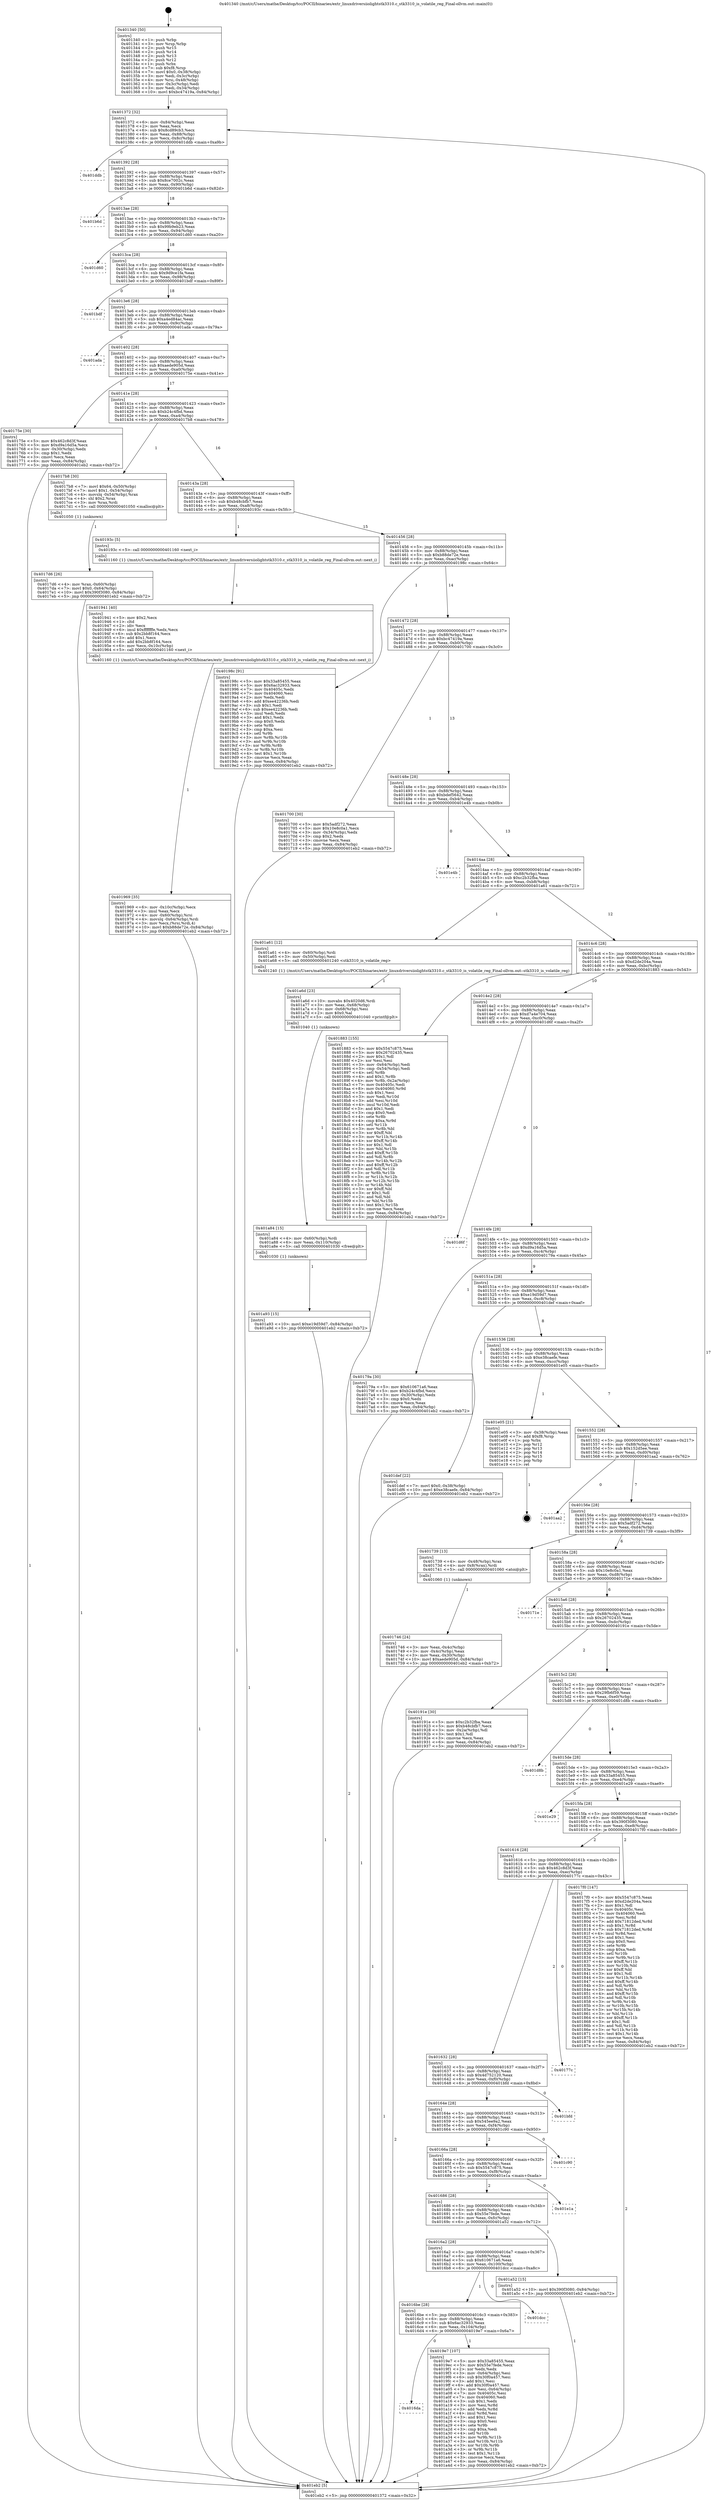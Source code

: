 digraph "0x401340" {
  label = "0x401340 (/mnt/c/Users/mathe/Desktop/tcc/POCII/binaries/extr_linuxdriversiiolightstk3310.c_stk3310_is_volatile_reg_Final-ollvm.out::main(0))"
  labelloc = "t"
  node[shape=record]

  Entry [label="",width=0.3,height=0.3,shape=circle,fillcolor=black,style=filled]
  "0x401372" [label="{
     0x401372 [32]\l
     | [instrs]\l
     &nbsp;&nbsp;0x401372 \<+6\>: mov -0x84(%rbp),%eax\l
     &nbsp;&nbsp;0x401378 \<+2\>: mov %eax,%ecx\l
     &nbsp;&nbsp;0x40137a \<+6\>: sub $0x8cd89cb3,%ecx\l
     &nbsp;&nbsp;0x401380 \<+6\>: mov %eax,-0x88(%rbp)\l
     &nbsp;&nbsp;0x401386 \<+6\>: mov %ecx,-0x8c(%rbp)\l
     &nbsp;&nbsp;0x40138c \<+6\>: je 0000000000401ddb \<main+0xa9b\>\l
  }"]
  "0x401ddb" [label="{
     0x401ddb\l
  }", style=dashed]
  "0x401392" [label="{
     0x401392 [28]\l
     | [instrs]\l
     &nbsp;&nbsp;0x401392 \<+5\>: jmp 0000000000401397 \<main+0x57\>\l
     &nbsp;&nbsp;0x401397 \<+6\>: mov -0x88(%rbp),%eax\l
     &nbsp;&nbsp;0x40139d \<+5\>: sub $0x8ce7002c,%eax\l
     &nbsp;&nbsp;0x4013a2 \<+6\>: mov %eax,-0x90(%rbp)\l
     &nbsp;&nbsp;0x4013a8 \<+6\>: je 0000000000401b6d \<main+0x82d\>\l
  }"]
  Exit [label="",width=0.3,height=0.3,shape=circle,fillcolor=black,style=filled,peripheries=2]
  "0x401b6d" [label="{
     0x401b6d\l
  }", style=dashed]
  "0x4013ae" [label="{
     0x4013ae [28]\l
     | [instrs]\l
     &nbsp;&nbsp;0x4013ae \<+5\>: jmp 00000000004013b3 \<main+0x73\>\l
     &nbsp;&nbsp;0x4013b3 \<+6\>: mov -0x88(%rbp),%eax\l
     &nbsp;&nbsp;0x4013b9 \<+5\>: sub $0x99b9eb23,%eax\l
     &nbsp;&nbsp;0x4013be \<+6\>: mov %eax,-0x94(%rbp)\l
     &nbsp;&nbsp;0x4013c4 \<+6\>: je 0000000000401d60 \<main+0xa20\>\l
  }"]
  "0x401a93" [label="{
     0x401a93 [15]\l
     | [instrs]\l
     &nbsp;&nbsp;0x401a93 \<+10\>: movl $0xe19d59d7,-0x84(%rbp)\l
     &nbsp;&nbsp;0x401a9d \<+5\>: jmp 0000000000401eb2 \<main+0xb72\>\l
  }"]
  "0x401d60" [label="{
     0x401d60\l
  }", style=dashed]
  "0x4013ca" [label="{
     0x4013ca [28]\l
     | [instrs]\l
     &nbsp;&nbsp;0x4013ca \<+5\>: jmp 00000000004013cf \<main+0x8f\>\l
     &nbsp;&nbsp;0x4013cf \<+6\>: mov -0x88(%rbp),%eax\l
     &nbsp;&nbsp;0x4013d5 \<+5\>: sub $0x9d9ce1fa,%eax\l
     &nbsp;&nbsp;0x4013da \<+6\>: mov %eax,-0x98(%rbp)\l
     &nbsp;&nbsp;0x4013e0 \<+6\>: je 0000000000401bdf \<main+0x89f\>\l
  }"]
  "0x401a84" [label="{
     0x401a84 [15]\l
     | [instrs]\l
     &nbsp;&nbsp;0x401a84 \<+4\>: mov -0x60(%rbp),%rdi\l
     &nbsp;&nbsp;0x401a88 \<+6\>: mov %eax,-0x110(%rbp)\l
     &nbsp;&nbsp;0x401a8e \<+5\>: call 0000000000401030 \<free@plt\>\l
     | [calls]\l
     &nbsp;&nbsp;0x401030 \{1\} (unknown)\l
  }"]
  "0x401bdf" [label="{
     0x401bdf\l
  }", style=dashed]
  "0x4013e6" [label="{
     0x4013e6 [28]\l
     | [instrs]\l
     &nbsp;&nbsp;0x4013e6 \<+5\>: jmp 00000000004013eb \<main+0xab\>\l
     &nbsp;&nbsp;0x4013eb \<+6\>: mov -0x88(%rbp),%eax\l
     &nbsp;&nbsp;0x4013f1 \<+5\>: sub $0xa4ed84ac,%eax\l
     &nbsp;&nbsp;0x4013f6 \<+6\>: mov %eax,-0x9c(%rbp)\l
     &nbsp;&nbsp;0x4013fc \<+6\>: je 0000000000401ada \<main+0x79a\>\l
  }"]
  "0x401a6d" [label="{
     0x401a6d [23]\l
     | [instrs]\l
     &nbsp;&nbsp;0x401a6d \<+10\>: movabs $0x4020d6,%rdi\l
     &nbsp;&nbsp;0x401a77 \<+3\>: mov %eax,-0x68(%rbp)\l
     &nbsp;&nbsp;0x401a7a \<+3\>: mov -0x68(%rbp),%esi\l
     &nbsp;&nbsp;0x401a7d \<+2\>: mov $0x0,%al\l
     &nbsp;&nbsp;0x401a7f \<+5\>: call 0000000000401040 \<printf@plt\>\l
     | [calls]\l
     &nbsp;&nbsp;0x401040 \{1\} (unknown)\l
  }"]
  "0x401ada" [label="{
     0x401ada\l
  }", style=dashed]
  "0x401402" [label="{
     0x401402 [28]\l
     | [instrs]\l
     &nbsp;&nbsp;0x401402 \<+5\>: jmp 0000000000401407 \<main+0xc7\>\l
     &nbsp;&nbsp;0x401407 \<+6\>: mov -0x88(%rbp),%eax\l
     &nbsp;&nbsp;0x40140d \<+5\>: sub $0xaede905d,%eax\l
     &nbsp;&nbsp;0x401412 \<+6\>: mov %eax,-0xa0(%rbp)\l
     &nbsp;&nbsp;0x401418 \<+6\>: je 000000000040175e \<main+0x41e\>\l
  }"]
  "0x4016da" [label="{
     0x4016da\l
  }", style=dashed]
  "0x40175e" [label="{
     0x40175e [30]\l
     | [instrs]\l
     &nbsp;&nbsp;0x40175e \<+5\>: mov $0x462c8d3f,%eax\l
     &nbsp;&nbsp;0x401763 \<+5\>: mov $0xd9a16d5a,%ecx\l
     &nbsp;&nbsp;0x401768 \<+3\>: mov -0x30(%rbp),%edx\l
     &nbsp;&nbsp;0x40176b \<+3\>: cmp $0x1,%edx\l
     &nbsp;&nbsp;0x40176e \<+3\>: cmovl %ecx,%eax\l
     &nbsp;&nbsp;0x401771 \<+6\>: mov %eax,-0x84(%rbp)\l
     &nbsp;&nbsp;0x401777 \<+5\>: jmp 0000000000401eb2 \<main+0xb72\>\l
  }"]
  "0x40141e" [label="{
     0x40141e [28]\l
     | [instrs]\l
     &nbsp;&nbsp;0x40141e \<+5\>: jmp 0000000000401423 \<main+0xe3\>\l
     &nbsp;&nbsp;0x401423 \<+6\>: mov -0x88(%rbp),%eax\l
     &nbsp;&nbsp;0x401429 \<+5\>: sub $0xb24c4fbd,%eax\l
     &nbsp;&nbsp;0x40142e \<+6\>: mov %eax,-0xa4(%rbp)\l
     &nbsp;&nbsp;0x401434 \<+6\>: je 00000000004017b8 \<main+0x478\>\l
  }"]
  "0x4019e7" [label="{
     0x4019e7 [107]\l
     | [instrs]\l
     &nbsp;&nbsp;0x4019e7 \<+5\>: mov $0x33a85455,%eax\l
     &nbsp;&nbsp;0x4019ec \<+5\>: mov $0x55e7fede,%ecx\l
     &nbsp;&nbsp;0x4019f1 \<+2\>: xor %edx,%edx\l
     &nbsp;&nbsp;0x4019f3 \<+3\>: mov -0x64(%rbp),%esi\l
     &nbsp;&nbsp;0x4019f6 \<+6\>: sub $0x30f0a457,%esi\l
     &nbsp;&nbsp;0x4019fc \<+3\>: add $0x1,%esi\l
     &nbsp;&nbsp;0x4019ff \<+6\>: add $0x30f0a457,%esi\l
     &nbsp;&nbsp;0x401a05 \<+3\>: mov %esi,-0x64(%rbp)\l
     &nbsp;&nbsp;0x401a08 \<+7\>: mov 0x40405c,%esi\l
     &nbsp;&nbsp;0x401a0f \<+7\>: mov 0x404060,%edi\l
     &nbsp;&nbsp;0x401a16 \<+3\>: sub $0x1,%edx\l
     &nbsp;&nbsp;0x401a19 \<+3\>: mov %esi,%r8d\l
     &nbsp;&nbsp;0x401a1c \<+3\>: add %edx,%r8d\l
     &nbsp;&nbsp;0x401a1f \<+4\>: imul %r8d,%esi\l
     &nbsp;&nbsp;0x401a23 \<+3\>: and $0x1,%esi\l
     &nbsp;&nbsp;0x401a26 \<+3\>: cmp $0x0,%esi\l
     &nbsp;&nbsp;0x401a29 \<+4\>: sete %r9b\l
     &nbsp;&nbsp;0x401a2d \<+3\>: cmp $0xa,%edi\l
     &nbsp;&nbsp;0x401a30 \<+4\>: setl %r10b\l
     &nbsp;&nbsp;0x401a34 \<+3\>: mov %r9b,%r11b\l
     &nbsp;&nbsp;0x401a37 \<+3\>: and %r10b,%r11b\l
     &nbsp;&nbsp;0x401a3a \<+3\>: xor %r10b,%r9b\l
     &nbsp;&nbsp;0x401a3d \<+3\>: or %r9b,%r11b\l
     &nbsp;&nbsp;0x401a40 \<+4\>: test $0x1,%r11b\l
     &nbsp;&nbsp;0x401a44 \<+3\>: cmovne %ecx,%eax\l
     &nbsp;&nbsp;0x401a47 \<+6\>: mov %eax,-0x84(%rbp)\l
     &nbsp;&nbsp;0x401a4d \<+5\>: jmp 0000000000401eb2 \<main+0xb72\>\l
  }"]
  "0x4017b8" [label="{
     0x4017b8 [30]\l
     | [instrs]\l
     &nbsp;&nbsp;0x4017b8 \<+7\>: movl $0x64,-0x50(%rbp)\l
     &nbsp;&nbsp;0x4017bf \<+7\>: movl $0x1,-0x54(%rbp)\l
     &nbsp;&nbsp;0x4017c6 \<+4\>: movslq -0x54(%rbp),%rax\l
     &nbsp;&nbsp;0x4017ca \<+4\>: shl $0x2,%rax\l
     &nbsp;&nbsp;0x4017ce \<+3\>: mov %rax,%rdi\l
     &nbsp;&nbsp;0x4017d1 \<+5\>: call 0000000000401050 \<malloc@plt\>\l
     | [calls]\l
     &nbsp;&nbsp;0x401050 \{1\} (unknown)\l
  }"]
  "0x40143a" [label="{
     0x40143a [28]\l
     | [instrs]\l
     &nbsp;&nbsp;0x40143a \<+5\>: jmp 000000000040143f \<main+0xff\>\l
     &nbsp;&nbsp;0x40143f \<+6\>: mov -0x88(%rbp),%eax\l
     &nbsp;&nbsp;0x401445 \<+5\>: sub $0xb48cbfb7,%eax\l
     &nbsp;&nbsp;0x40144a \<+6\>: mov %eax,-0xa8(%rbp)\l
     &nbsp;&nbsp;0x401450 \<+6\>: je 000000000040193c \<main+0x5fc\>\l
  }"]
  "0x4016be" [label="{
     0x4016be [28]\l
     | [instrs]\l
     &nbsp;&nbsp;0x4016be \<+5\>: jmp 00000000004016c3 \<main+0x383\>\l
     &nbsp;&nbsp;0x4016c3 \<+6\>: mov -0x88(%rbp),%eax\l
     &nbsp;&nbsp;0x4016c9 \<+5\>: sub $0x6ac32933,%eax\l
     &nbsp;&nbsp;0x4016ce \<+6\>: mov %eax,-0x104(%rbp)\l
     &nbsp;&nbsp;0x4016d4 \<+6\>: je 00000000004019e7 \<main+0x6a7\>\l
  }"]
  "0x40193c" [label="{
     0x40193c [5]\l
     | [instrs]\l
     &nbsp;&nbsp;0x40193c \<+5\>: call 0000000000401160 \<next_i\>\l
     | [calls]\l
     &nbsp;&nbsp;0x401160 \{1\} (/mnt/c/Users/mathe/Desktop/tcc/POCII/binaries/extr_linuxdriversiiolightstk3310.c_stk3310_is_volatile_reg_Final-ollvm.out::next_i)\l
  }"]
  "0x401456" [label="{
     0x401456 [28]\l
     | [instrs]\l
     &nbsp;&nbsp;0x401456 \<+5\>: jmp 000000000040145b \<main+0x11b\>\l
     &nbsp;&nbsp;0x40145b \<+6\>: mov -0x88(%rbp),%eax\l
     &nbsp;&nbsp;0x401461 \<+5\>: sub $0xb88de72e,%eax\l
     &nbsp;&nbsp;0x401466 \<+6\>: mov %eax,-0xac(%rbp)\l
     &nbsp;&nbsp;0x40146c \<+6\>: je 000000000040198c \<main+0x64c\>\l
  }"]
  "0x401dcc" [label="{
     0x401dcc\l
  }", style=dashed]
  "0x40198c" [label="{
     0x40198c [91]\l
     | [instrs]\l
     &nbsp;&nbsp;0x40198c \<+5\>: mov $0x33a85455,%eax\l
     &nbsp;&nbsp;0x401991 \<+5\>: mov $0x6ac32933,%ecx\l
     &nbsp;&nbsp;0x401996 \<+7\>: mov 0x40405c,%edx\l
     &nbsp;&nbsp;0x40199d \<+7\>: mov 0x404060,%esi\l
     &nbsp;&nbsp;0x4019a4 \<+2\>: mov %edx,%edi\l
     &nbsp;&nbsp;0x4019a6 \<+6\>: add $0xee42236b,%edi\l
     &nbsp;&nbsp;0x4019ac \<+3\>: sub $0x1,%edi\l
     &nbsp;&nbsp;0x4019af \<+6\>: sub $0xee42236b,%edi\l
     &nbsp;&nbsp;0x4019b5 \<+3\>: imul %edi,%edx\l
     &nbsp;&nbsp;0x4019b8 \<+3\>: and $0x1,%edx\l
     &nbsp;&nbsp;0x4019bb \<+3\>: cmp $0x0,%edx\l
     &nbsp;&nbsp;0x4019be \<+4\>: sete %r8b\l
     &nbsp;&nbsp;0x4019c2 \<+3\>: cmp $0xa,%esi\l
     &nbsp;&nbsp;0x4019c5 \<+4\>: setl %r9b\l
     &nbsp;&nbsp;0x4019c9 \<+3\>: mov %r8b,%r10b\l
     &nbsp;&nbsp;0x4019cc \<+3\>: and %r9b,%r10b\l
     &nbsp;&nbsp;0x4019cf \<+3\>: xor %r9b,%r8b\l
     &nbsp;&nbsp;0x4019d2 \<+3\>: or %r8b,%r10b\l
     &nbsp;&nbsp;0x4019d5 \<+4\>: test $0x1,%r10b\l
     &nbsp;&nbsp;0x4019d9 \<+3\>: cmovne %ecx,%eax\l
     &nbsp;&nbsp;0x4019dc \<+6\>: mov %eax,-0x84(%rbp)\l
     &nbsp;&nbsp;0x4019e2 \<+5\>: jmp 0000000000401eb2 \<main+0xb72\>\l
  }"]
  "0x401472" [label="{
     0x401472 [28]\l
     | [instrs]\l
     &nbsp;&nbsp;0x401472 \<+5\>: jmp 0000000000401477 \<main+0x137\>\l
     &nbsp;&nbsp;0x401477 \<+6\>: mov -0x88(%rbp),%eax\l
     &nbsp;&nbsp;0x40147d \<+5\>: sub $0xbc47419a,%eax\l
     &nbsp;&nbsp;0x401482 \<+6\>: mov %eax,-0xb0(%rbp)\l
     &nbsp;&nbsp;0x401488 \<+6\>: je 0000000000401700 \<main+0x3c0\>\l
  }"]
  "0x4016a2" [label="{
     0x4016a2 [28]\l
     | [instrs]\l
     &nbsp;&nbsp;0x4016a2 \<+5\>: jmp 00000000004016a7 \<main+0x367\>\l
     &nbsp;&nbsp;0x4016a7 \<+6\>: mov -0x88(%rbp),%eax\l
     &nbsp;&nbsp;0x4016ad \<+5\>: sub $0x610671a6,%eax\l
     &nbsp;&nbsp;0x4016b2 \<+6\>: mov %eax,-0x100(%rbp)\l
     &nbsp;&nbsp;0x4016b8 \<+6\>: je 0000000000401dcc \<main+0xa8c\>\l
  }"]
  "0x401700" [label="{
     0x401700 [30]\l
     | [instrs]\l
     &nbsp;&nbsp;0x401700 \<+5\>: mov $0x5adf272,%eax\l
     &nbsp;&nbsp;0x401705 \<+5\>: mov $0x10e8c0a1,%ecx\l
     &nbsp;&nbsp;0x40170a \<+3\>: mov -0x34(%rbp),%edx\l
     &nbsp;&nbsp;0x40170d \<+3\>: cmp $0x2,%edx\l
     &nbsp;&nbsp;0x401710 \<+3\>: cmovne %ecx,%eax\l
     &nbsp;&nbsp;0x401713 \<+6\>: mov %eax,-0x84(%rbp)\l
     &nbsp;&nbsp;0x401719 \<+5\>: jmp 0000000000401eb2 \<main+0xb72\>\l
  }"]
  "0x40148e" [label="{
     0x40148e [28]\l
     | [instrs]\l
     &nbsp;&nbsp;0x40148e \<+5\>: jmp 0000000000401493 \<main+0x153\>\l
     &nbsp;&nbsp;0x401493 \<+6\>: mov -0x88(%rbp),%eax\l
     &nbsp;&nbsp;0x401499 \<+5\>: sub $0xbdef5642,%eax\l
     &nbsp;&nbsp;0x40149e \<+6\>: mov %eax,-0xb4(%rbp)\l
     &nbsp;&nbsp;0x4014a4 \<+6\>: je 0000000000401e4b \<main+0xb0b\>\l
  }"]
  "0x401eb2" [label="{
     0x401eb2 [5]\l
     | [instrs]\l
     &nbsp;&nbsp;0x401eb2 \<+5\>: jmp 0000000000401372 \<main+0x32\>\l
  }"]
  "0x401340" [label="{
     0x401340 [50]\l
     | [instrs]\l
     &nbsp;&nbsp;0x401340 \<+1\>: push %rbp\l
     &nbsp;&nbsp;0x401341 \<+3\>: mov %rsp,%rbp\l
     &nbsp;&nbsp;0x401344 \<+2\>: push %r15\l
     &nbsp;&nbsp;0x401346 \<+2\>: push %r14\l
     &nbsp;&nbsp;0x401348 \<+2\>: push %r13\l
     &nbsp;&nbsp;0x40134a \<+2\>: push %r12\l
     &nbsp;&nbsp;0x40134c \<+1\>: push %rbx\l
     &nbsp;&nbsp;0x40134d \<+7\>: sub $0xf8,%rsp\l
     &nbsp;&nbsp;0x401354 \<+7\>: movl $0x0,-0x38(%rbp)\l
     &nbsp;&nbsp;0x40135b \<+3\>: mov %edi,-0x3c(%rbp)\l
     &nbsp;&nbsp;0x40135e \<+4\>: mov %rsi,-0x48(%rbp)\l
     &nbsp;&nbsp;0x401362 \<+3\>: mov -0x3c(%rbp),%edi\l
     &nbsp;&nbsp;0x401365 \<+3\>: mov %edi,-0x34(%rbp)\l
     &nbsp;&nbsp;0x401368 \<+10\>: movl $0xbc47419a,-0x84(%rbp)\l
  }"]
  "0x401a52" [label="{
     0x401a52 [15]\l
     | [instrs]\l
     &nbsp;&nbsp;0x401a52 \<+10\>: movl $0x390f3080,-0x84(%rbp)\l
     &nbsp;&nbsp;0x401a5c \<+5\>: jmp 0000000000401eb2 \<main+0xb72\>\l
  }"]
  "0x401e4b" [label="{
     0x401e4b\l
  }", style=dashed]
  "0x4014aa" [label="{
     0x4014aa [28]\l
     | [instrs]\l
     &nbsp;&nbsp;0x4014aa \<+5\>: jmp 00000000004014af \<main+0x16f\>\l
     &nbsp;&nbsp;0x4014af \<+6\>: mov -0x88(%rbp),%eax\l
     &nbsp;&nbsp;0x4014b5 \<+5\>: sub $0xc2b32fba,%eax\l
     &nbsp;&nbsp;0x4014ba \<+6\>: mov %eax,-0xb8(%rbp)\l
     &nbsp;&nbsp;0x4014c0 \<+6\>: je 0000000000401a61 \<main+0x721\>\l
  }"]
  "0x401686" [label="{
     0x401686 [28]\l
     | [instrs]\l
     &nbsp;&nbsp;0x401686 \<+5\>: jmp 000000000040168b \<main+0x34b\>\l
     &nbsp;&nbsp;0x40168b \<+6\>: mov -0x88(%rbp),%eax\l
     &nbsp;&nbsp;0x401691 \<+5\>: sub $0x55e7fede,%eax\l
     &nbsp;&nbsp;0x401696 \<+6\>: mov %eax,-0xfc(%rbp)\l
     &nbsp;&nbsp;0x40169c \<+6\>: je 0000000000401a52 \<main+0x712\>\l
  }"]
  "0x401a61" [label="{
     0x401a61 [12]\l
     | [instrs]\l
     &nbsp;&nbsp;0x401a61 \<+4\>: mov -0x60(%rbp),%rdi\l
     &nbsp;&nbsp;0x401a65 \<+3\>: mov -0x50(%rbp),%esi\l
     &nbsp;&nbsp;0x401a68 \<+5\>: call 0000000000401240 \<stk3310_is_volatile_reg\>\l
     | [calls]\l
     &nbsp;&nbsp;0x401240 \{1\} (/mnt/c/Users/mathe/Desktop/tcc/POCII/binaries/extr_linuxdriversiiolightstk3310.c_stk3310_is_volatile_reg_Final-ollvm.out::stk3310_is_volatile_reg)\l
  }"]
  "0x4014c6" [label="{
     0x4014c6 [28]\l
     | [instrs]\l
     &nbsp;&nbsp;0x4014c6 \<+5\>: jmp 00000000004014cb \<main+0x18b\>\l
     &nbsp;&nbsp;0x4014cb \<+6\>: mov -0x88(%rbp),%eax\l
     &nbsp;&nbsp;0x4014d1 \<+5\>: sub $0xd2de204a,%eax\l
     &nbsp;&nbsp;0x4014d6 \<+6\>: mov %eax,-0xbc(%rbp)\l
     &nbsp;&nbsp;0x4014dc \<+6\>: je 0000000000401883 \<main+0x543\>\l
  }"]
  "0x401e1a" [label="{
     0x401e1a\l
  }", style=dashed]
  "0x401883" [label="{
     0x401883 [155]\l
     | [instrs]\l
     &nbsp;&nbsp;0x401883 \<+5\>: mov $0x5547c875,%eax\l
     &nbsp;&nbsp;0x401888 \<+5\>: mov $0x26702435,%ecx\l
     &nbsp;&nbsp;0x40188d \<+2\>: mov $0x1,%dl\l
     &nbsp;&nbsp;0x40188f \<+2\>: xor %esi,%esi\l
     &nbsp;&nbsp;0x401891 \<+3\>: mov -0x64(%rbp),%edi\l
     &nbsp;&nbsp;0x401894 \<+3\>: cmp -0x54(%rbp),%edi\l
     &nbsp;&nbsp;0x401897 \<+4\>: setl %r8b\l
     &nbsp;&nbsp;0x40189b \<+4\>: and $0x1,%r8b\l
     &nbsp;&nbsp;0x40189f \<+4\>: mov %r8b,-0x2a(%rbp)\l
     &nbsp;&nbsp;0x4018a3 \<+7\>: mov 0x40405c,%edi\l
     &nbsp;&nbsp;0x4018aa \<+8\>: mov 0x404060,%r9d\l
     &nbsp;&nbsp;0x4018b2 \<+3\>: sub $0x1,%esi\l
     &nbsp;&nbsp;0x4018b5 \<+3\>: mov %edi,%r10d\l
     &nbsp;&nbsp;0x4018b8 \<+3\>: add %esi,%r10d\l
     &nbsp;&nbsp;0x4018bb \<+4\>: imul %r10d,%edi\l
     &nbsp;&nbsp;0x4018bf \<+3\>: and $0x1,%edi\l
     &nbsp;&nbsp;0x4018c2 \<+3\>: cmp $0x0,%edi\l
     &nbsp;&nbsp;0x4018c5 \<+4\>: sete %r8b\l
     &nbsp;&nbsp;0x4018c9 \<+4\>: cmp $0xa,%r9d\l
     &nbsp;&nbsp;0x4018cd \<+4\>: setl %r11b\l
     &nbsp;&nbsp;0x4018d1 \<+3\>: mov %r8b,%bl\l
     &nbsp;&nbsp;0x4018d4 \<+3\>: xor $0xff,%bl\l
     &nbsp;&nbsp;0x4018d7 \<+3\>: mov %r11b,%r14b\l
     &nbsp;&nbsp;0x4018da \<+4\>: xor $0xff,%r14b\l
     &nbsp;&nbsp;0x4018de \<+3\>: xor $0x1,%dl\l
     &nbsp;&nbsp;0x4018e1 \<+3\>: mov %bl,%r15b\l
     &nbsp;&nbsp;0x4018e4 \<+4\>: and $0xff,%r15b\l
     &nbsp;&nbsp;0x4018e8 \<+3\>: and %dl,%r8b\l
     &nbsp;&nbsp;0x4018eb \<+3\>: mov %r14b,%r12b\l
     &nbsp;&nbsp;0x4018ee \<+4\>: and $0xff,%r12b\l
     &nbsp;&nbsp;0x4018f2 \<+3\>: and %dl,%r11b\l
     &nbsp;&nbsp;0x4018f5 \<+3\>: or %r8b,%r15b\l
     &nbsp;&nbsp;0x4018f8 \<+3\>: or %r11b,%r12b\l
     &nbsp;&nbsp;0x4018fb \<+3\>: xor %r12b,%r15b\l
     &nbsp;&nbsp;0x4018fe \<+3\>: or %r14b,%bl\l
     &nbsp;&nbsp;0x401901 \<+3\>: xor $0xff,%bl\l
     &nbsp;&nbsp;0x401904 \<+3\>: or $0x1,%dl\l
     &nbsp;&nbsp;0x401907 \<+2\>: and %dl,%bl\l
     &nbsp;&nbsp;0x401909 \<+3\>: or %bl,%r15b\l
     &nbsp;&nbsp;0x40190c \<+4\>: test $0x1,%r15b\l
     &nbsp;&nbsp;0x401910 \<+3\>: cmovne %ecx,%eax\l
     &nbsp;&nbsp;0x401913 \<+6\>: mov %eax,-0x84(%rbp)\l
     &nbsp;&nbsp;0x401919 \<+5\>: jmp 0000000000401eb2 \<main+0xb72\>\l
  }"]
  "0x4014e2" [label="{
     0x4014e2 [28]\l
     | [instrs]\l
     &nbsp;&nbsp;0x4014e2 \<+5\>: jmp 00000000004014e7 \<main+0x1a7\>\l
     &nbsp;&nbsp;0x4014e7 \<+6\>: mov -0x88(%rbp),%eax\l
     &nbsp;&nbsp;0x4014ed \<+5\>: sub $0xd7a4e704,%eax\l
     &nbsp;&nbsp;0x4014f2 \<+6\>: mov %eax,-0xc0(%rbp)\l
     &nbsp;&nbsp;0x4014f8 \<+6\>: je 0000000000401d6f \<main+0xa2f\>\l
  }"]
  "0x40166a" [label="{
     0x40166a [28]\l
     | [instrs]\l
     &nbsp;&nbsp;0x40166a \<+5\>: jmp 000000000040166f \<main+0x32f\>\l
     &nbsp;&nbsp;0x40166f \<+6\>: mov -0x88(%rbp),%eax\l
     &nbsp;&nbsp;0x401675 \<+5\>: sub $0x5547c875,%eax\l
     &nbsp;&nbsp;0x40167a \<+6\>: mov %eax,-0xf8(%rbp)\l
     &nbsp;&nbsp;0x401680 \<+6\>: je 0000000000401e1a \<main+0xada\>\l
  }"]
  "0x401d6f" [label="{
     0x401d6f\l
  }", style=dashed]
  "0x4014fe" [label="{
     0x4014fe [28]\l
     | [instrs]\l
     &nbsp;&nbsp;0x4014fe \<+5\>: jmp 0000000000401503 \<main+0x1c3\>\l
     &nbsp;&nbsp;0x401503 \<+6\>: mov -0x88(%rbp),%eax\l
     &nbsp;&nbsp;0x401509 \<+5\>: sub $0xd9a16d5a,%eax\l
     &nbsp;&nbsp;0x40150e \<+6\>: mov %eax,-0xc4(%rbp)\l
     &nbsp;&nbsp;0x401514 \<+6\>: je 000000000040179a \<main+0x45a\>\l
  }"]
  "0x401c90" [label="{
     0x401c90\l
  }", style=dashed]
  "0x40179a" [label="{
     0x40179a [30]\l
     | [instrs]\l
     &nbsp;&nbsp;0x40179a \<+5\>: mov $0x610671a6,%eax\l
     &nbsp;&nbsp;0x40179f \<+5\>: mov $0xb24c4fbd,%ecx\l
     &nbsp;&nbsp;0x4017a4 \<+3\>: mov -0x30(%rbp),%edx\l
     &nbsp;&nbsp;0x4017a7 \<+3\>: cmp $0x0,%edx\l
     &nbsp;&nbsp;0x4017aa \<+3\>: cmove %ecx,%eax\l
     &nbsp;&nbsp;0x4017ad \<+6\>: mov %eax,-0x84(%rbp)\l
     &nbsp;&nbsp;0x4017b3 \<+5\>: jmp 0000000000401eb2 \<main+0xb72\>\l
  }"]
  "0x40151a" [label="{
     0x40151a [28]\l
     | [instrs]\l
     &nbsp;&nbsp;0x40151a \<+5\>: jmp 000000000040151f \<main+0x1df\>\l
     &nbsp;&nbsp;0x40151f \<+6\>: mov -0x88(%rbp),%eax\l
     &nbsp;&nbsp;0x401525 \<+5\>: sub $0xe19d59d7,%eax\l
     &nbsp;&nbsp;0x40152a \<+6\>: mov %eax,-0xc8(%rbp)\l
     &nbsp;&nbsp;0x401530 \<+6\>: je 0000000000401def \<main+0xaaf\>\l
  }"]
  "0x40164e" [label="{
     0x40164e [28]\l
     | [instrs]\l
     &nbsp;&nbsp;0x40164e \<+5\>: jmp 0000000000401653 \<main+0x313\>\l
     &nbsp;&nbsp;0x401653 \<+6\>: mov -0x88(%rbp),%eax\l
     &nbsp;&nbsp;0x401659 \<+5\>: sub $0x545ee9a2,%eax\l
     &nbsp;&nbsp;0x40165e \<+6\>: mov %eax,-0xf4(%rbp)\l
     &nbsp;&nbsp;0x401664 \<+6\>: je 0000000000401c90 \<main+0x950\>\l
  }"]
  "0x401def" [label="{
     0x401def [22]\l
     | [instrs]\l
     &nbsp;&nbsp;0x401def \<+7\>: movl $0x0,-0x38(%rbp)\l
     &nbsp;&nbsp;0x401df6 \<+10\>: movl $0xe38caefe,-0x84(%rbp)\l
     &nbsp;&nbsp;0x401e00 \<+5\>: jmp 0000000000401eb2 \<main+0xb72\>\l
  }"]
  "0x401536" [label="{
     0x401536 [28]\l
     | [instrs]\l
     &nbsp;&nbsp;0x401536 \<+5\>: jmp 000000000040153b \<main+0x1fb\>\l
     &nbsp;&nbsp;0x40153b \<+6\>: mov -0x88(%rbp),%eax\l
     &nbsp;&nbsp;0x401541 \<+5\>: sub $0xe38caefe,%eax\l
     &nbsp;&nbsp;0x401546 \<+6\>: mov %eax,-0xcc(%rbp)\l
     &nbsp;&nbsp;0x40154c \<+6\>: je 0000000000401e05 \<main+0xac5\>\l
  }"]
  "0x401bfd" [label="{
     0x401bfd\l
  }", style=dashed]
  "0x401e05" [label="{
     0x401e05 [21]\l
     | [instrs]\l
     &nbsp;&nbsp;0x401e05 \<+3\>: mov -0x38(%rbp),%eax\l
     &nbsp;&nbsp;0x401e08 \<+7\>: add $0xf8,%rsp\l
     &nbsp;&nbsp;0x401e0f \<+1\>: pop %rbx\l
     &nbsp;&nbsp;0x401e10 \<+2\>: pop %r12\l
     &nbsp;&nbsp;0x401e12 \<+2\>: pop %r13\l
     &nbsp;&nbsp;0x401e14 \<+2\>: pop %r14\l
     &nbsp;&nbsp;0x401e16 \<+2\>: pop %r15\l
     &nbsp;&nbsp;0x401e18 \<+1\>: pop %rbp\l
     &nbsp;&nbsp;0x401e19 \<+1\>: ret\l
  }"]
  "0x401552" [label="{
     0x401552 [28]\l
     | [instrs]\l
     &nbsp;&nbsp;0x401552 \<+5\>: jmp 0000000000401557 \<main+0x217\>\l
     &nbsp;&nbsp;0x401557 \<+6\>: mov -0x88(%rbp),%eax\l
     &nbsp;&nbsp;0x40155d \<+5\>: sub $0x152d5ee,%eax\l
     &nbsp;&nbsp;0x401562 \<+6\>: mov %eax,-0xd0(%rbp)\l
     &nbsp;&nbsp;0x401568 \<+6\>: je 0000000000401aa2 \<main+0x762\>\l
  }"]
  "0x401632" [label="{
     0x401632 [28]\l
     | [instrs]\l
     &nbsp;&nbsp;0x401632 \<+5\>: jmp 0000000000401637 \<main+0x2f7\>\l
     &nbsp;&nbsp;0x401637 \<+6\>: mov -0x88(%rbp),%eax\l
     &nbsp;&nbsp;0x40163d \<+5\>: sub $0x4d752120,%eax\l
     &nbsp;&nbsp;0x401642 \<+6\>: mov %eax,-0xf0(%rbp)\l
     &nbsp;&nbsp;0x401648 \<+6\>: je 0000000000401bfd \<main+0x8bd\>\l
  }"]
  "0x401aa2" [label="{
     0x401aa2\l
  }", style=dashed]
  "0x40156e" [label="{
     0x40156e [28]\l
     | [instrs]\l
     &nbsp;&nbsp;0x40156e \<+5\>: jmp 0000000000401573 \<main+0x233\>\l
     &nbsp;&nbsp;0x401573 \<+6\>: mov -0x88(%rbp),%eax\l
     &nbsp;&nbsp;0x401579 \<+5\>: sub $0x5adf272,%eax\l
     &nbsp;&nbsp;0x40157e \<+6\>: mov %eax,-0xd4(%rbp)\l
     &nbsp;&nbsp;0x401584 \<+6\>: je 0000000000401739 \<main+0x3f9\>\l
  }"]
  "0x40177c" [label="{
     0x40177c\l
  }", style=dashed]
  "0x401739" [label="{
     0x401739 [13]\l
     | [instrs]\l
     &nbsp;&nbsp;0x401739 \<+4\>: mov -0x48(%rbp),%rax\l
     &nbsp;&nbsp;0x40173d \<+4\>: mov 0x8(%rax),%rdi\l
     &nbsp;&nbsp;0x401741 \<+5\>: call 0000000000401060 \<atoi@plt\>\l
     | [calls]\l
     &nbsp;&nbsp;0x401060 \{1\} (unknown)\l
  }"]
  "0x40158a" [label="{
     0x40158a [28]\l
     | [instrs]\l
     &nbsp;&nbsp;0x40158a \<+5\>: jmp 000000000040158f \<main+0x24f\>\l
     &nbsp;&nbsp;0x40158f \<+6\>: mov -0x88(%rbp),%eax\l
     &nbsp;&nbsp;0x401595 \<+5\>: sub $0x10e8c0a1,%eax\l
     &nbsp;&nbsp;0x40159a \<+6\>: mov %eax,-0xd8(%rbp)\l
     &nbsp;&nbsp;0x4015a0 \<+6\>: je 000000000040171e \<main+0x3de\>\l
  }"]
  "0x401746" [label="{
     0x401746 [24]\l
     | [instrs]\l
     &nbsp;&nbsp;0x401746 \<+3\>: mov %eax,-0x4c(%rbp)\l
     &nbsp;&nbsp;0x401749 \<+3\>: mov -0x4c(%rbp),%eax\l
     &nbsp;&nbsp;0x40174c \<+3\>: mov %eax,-0x30(%rbp)\l
     &nbsp;&nbsp;0x40174f \<+10\>: movl $0xaede905d,-0x84(%rbp)\l
     &nbsp;&nbsp;0x401759 \<+5\>: jmp 0000000000401eb2 \<main+0xb72\>\l
  }"]
  "0x4017d6" [label="{
     0x4017d6 [26]\l
     | [instrs]\l
     &nbsp;&nbsp;0x4017d6 \<+4\>: mov %rax,-0x60(%rbp)\l
     &nbsp;&nbsp;0x4017da \<+7\>: movl $0x0,-0x64(%rbp)\l
     &nbsp;&nbsp;0x4017e1 \<+10\>: movl $0x390f3080,-0x84(%rbp)\l
     &nbsp;&nbsp;0x4017eb \<+5\>: jmp 0000000000401eb2 \<main+0xb72\>\l
  }"]
  "0x401969" [label="{
     0x401969 [35]\l
     | [instrs]\l
     &nbsp;&nbsp;0x401969 \<+6\>: mov -0x10c(%rbp),%ecx\l
     &nbsp;&nbsp;0x40196f \<+3\>: imul %eax,%ecx\l
     &nbsp;&nbsp;0x401972 \<+4\>: mov -0x60(%rbp),%rsi\l
     &nbsp;&nbsp;0x401976 \<+4\>: movslq -0x64(%rbp),%rdi\l
     &nbsp;&nbsp;0x40197a \<+3\>: mov %ecx,(%rsi,%rdi,4)\l
     &nbsp;&nbsp;0x40197d \<+10\>: movl $0xb88de72e,-0x84(%rbp)\l
     &nbsp;&nbsp;0x401987 \<+5\>: jmp 0000000000401eb2 \<main+0xb72\>\l
  }"]
  "0x40171e" [label="{
     0x40171e\l
  }", style=dashed]
  "0x4015a6" [label="{
     0x4015a6 [28]\l
     | [instrs]\l
     &nbsp;&nbsp;0x4015a6 \<+5\>: jmp 00000000004015ab \<main+0x26b\>\l
     &nbsp;&nbsp;0x4015ab \<+6\>: mov -0x88(%rbp),%eax\l
     &nbsp;&nbsp;0x4015b1 \<+5\>: sub $0x26702435,%eax\l
     &nbsp;&nbsp;0x4015b6 \<+6\>: mov %eax,-0xdc(%rbp)\l
     &nbsp;&nbsp;0x4015bc \<+6\>: je 000000000040191e \<main+0x5de\>\l
  }"]
  "0x401941" [label="{
     0x401941 [40]\l
     | [instrs]\l
     &nbsp;&nbsp;0x401941 \<+5\>: mov $0x2,%ecx\l
     &nbsp;&nbsp;0x401946 \<+1\>: cltd\l
     &nbsp;&nbsp;0x401947 \<+2\>: idiv %ecx\l
     &nbsp;&nbsp;0x401949 \<+6\>: imul $0xfffffffe,%edx,%ecx\l
     &nbsp;&nbsp;0x40194f \<+6\>: sub $0x2bb8f164,%ecx\l
     &nbsp;&nbsp;0x401955 \<+3\>: add $0x1,%ecx\l
     &nbsp;&nbsp;0x401958 \<+6\>: add $0x2bb8f164,%ecx\l
     &nbsp;&nbsp;0x40195e \<+6\>: mov %ecx,-0x10c(%rbp)\l
     &nbsp;&nbsp;0x401964 \<+5\>: call 0000000000401160 \<next_i\>\l
     | [calls]\l
     &nbsp;&nbsp;0x401160 \{1\} (/mnt/c/Users/mathe/Desktop/tcc/POCII/binaries/extr_linuxdriversiiolightstk3310.c_stk3310_is_volatile_reg_Final-ollvm.out::next_i)\l
  }"]
  "0x40191e" [label="{
     0x40191e [30]\l
     | [instrs]\l
     &nbsp;&nbsp;0x40191e \<+5\>: mov $0xc2b32fba,%eax\l
     &nbsp;&nbsp;0x401923 \<+5\>: mov $0xb48cbfb7,%ecx\l
     &nbsp;&nbsp;0x401928 \<+3\>: mov -0x2a(%rbp),%dl\l
     &nbsp;&nbsp;0x40192b \<+3\>: test $0x1,%dl\l
     &nbsp;&nbsp;0x40192e \<+3\>: cmovne %ecx,%eax\l
     &nbsp;&nbsp;0x401931 \<+6\>: mov %eax,-0x84(%rbp)\l
     &nbsp;&nbsp;0x401937 \<+5\>: jmp 0000000000401eb2 \<main+0xb72\>\l
  }"]
  "0x4015c2" [label="{
     0x4015c2 [28]\l
     | [instrs]\l
     &nbsp;&nbsp;0x4015c2 \<+5\>: jmp 00000000004015c7 \<main+0x287\>\l
     &nbsp;&nbsp;0x4015c7 \<+6\>: mov -0x88(%rbp),%eax\l
     &nbsp;&nbsp;0x4015cd \<+5\>: sub $0x29fb6f59,%eax\l
     &nbsp;&nbsp;0x4015d2 \<+6\>: mov %eax,-0xe0(%rbp)\l
     &nbsp;&nbsp;0x4015d8 \<+6\>: je 0000000000401d8b \<main+0xa4b\>\l
  }"]
  "0x401616" [label="{
     0x401616 [28]\l
     | [instrs]\l
     &nbsp;&nbsp;0x401616 \<+5\>: jmp 000000000040161b \<main+0x2db\>\l
     &nbsp;&nbsp;0x40161b \<+6\>: mov -0x88(%rbp),%eax\l
     &nbsp;&nbsp;0x401621 \<+5\>: sub $0x462c8d3f,%eax\l
     &nbsp;&nbsp;0x401626 \<+6\>: mov %eax,-0xec(%rbp)\l
     &nbsp;&nbsp;0x40162c \<+6\>: je 000000000040177c \<main+0x43c\>\l
  }"]
  "0x401d8b" [label="{
     0x401d8b\l
  }", style=dashed]
  "0x4015de" [label="{
     0x4015de [28]\l
     | [instrs]\l
     &nbsp;&nbsp;0x4015de \<+5\>: jmp 00000000004015e3 \<main+0x2a3\>\l
     &nbsp;&nbsp;0x4015e3 \<+6\>: mov -0x88(%rbp),%eax\l
     &nbsp;&nbsp;0x4015e9 \<+5\>: sub $0x33a85455,%eax\l
     &nbsp;&nbsp;0x4015ee \<+6\>: mov %eax,-0xe4(%rbp)\l
     &nbsp;&nbsp;0x4015f4 \<+6\>: je 0000000000401e29 \<main+0xae9\>\l
  }"]
  "0x4017f0" [label="{
     0x4017f0 [147]\l
     | [instrs]\l
     &nbsp;&nbsp;0x4017f0 \<+5\>: mov $0x5547c875,%eax\l
     &nbsp;&nbsp;0x4017f5 \<+5\>: mov $0xd2de204a,%ecx\l
     &nbsp;&nbsp;0x4017fa \<+2\>: mov $0x1,%dl\l
     &nbsp;&nbsp;0x4017fc \<+7\>: mov 0x40405c,%esi\l
     &nbsp;&nbsp;0x401803 \<+7\>: mov 0x404060,%edi\l
     &nbsp;&nbsp;0x40180a \<+3\>: mov %esi,%r8d\l
     &nbsp;&nbsp;0x40180d \<+7\>: add $0x71812ded,%r8d\l
     &nbsp;&nbsp;0x401814 \<+4\>: sub $0x1,%r8d\l
     &nbsp;&nbsp;0x401818 \<+7\>: sub $0x71812ded,%r8d\l
     &nbsp;&nbsp;0x40181f \<+4\>: imul %r8d,%esi\l
     &nbsp;&nbsp;0x401823 \<+3\>: and $0x1,%esi\l
     &nbsp;&nbsp;0x401826 \<+3\>: cmp $0x0,%esi\l
     &nbsp;&nbsp;0x401829 \<+4\>: sete %r9b\l
     &nbsp;&nbsp;0x40182d \<+3\>: cmp $0xa,%edi\l
     &nbsp;&nbsp;0x401830 \<+4\>: setl %r10b\l
     &nbsp;&nbsp;0x401834 \<+3\>: mov %r9b,%r11b\l
     &nbsp;&nbsp;0x401837 \<+4\>: xor $0xff,%r11b\l
     &nbsp;&nbsp;0x40183b \<+3\>: mov %r10b,%bl\l
     &nbsp;&nbsp;0x40183e \<+3\>: xor $0xff,%bl\l
     &nbsp;&nbsp;0x401841 \<+3\>: xor $0x1,%dl\l
     &nbsp;&nbsp;0x401844 \<+3\>: mov %r11b,%r14b\l
     &nbsp;&nbsp;0x401847 \<+4\>: and $0xff,%r14b\l
     &nbsp;&nbsp;0x40184b \<+3\>: and %dl,%r9b\l
     &nbsp;&nbsp;0x40184e \<+3\>: mov %bl,%r15b\l
     &nbsp;&nbsp;0x401851 \<+4\>: and $0xff,%r15b\l
     &nbsp;&nbsp;0x401855 \<+3\>: and %dl,%r10b\l
     &nbsp;&nbsp;0x401858 \<+3\>: or %r9b,%r14b\l
     &nbsp;&nbsp;0x40185b \<+3\>: or %r10b,%r15b\l
     &nbsp;&nbsp;0x40185e \<+3\>: xor %r15b,%r14b\l
     &nbsp;&nbsp;0x401861 \<+3\>: or %bl,%r11b\l
     &nbsp;&nbsp;0x401864 \<+4\>: xor $0xff,%r11b\l
     &nbsp;&nbsp;0x401868 \<+3\>: or $0x1,%dl\l
     &nbsp;&nbsp;0x40186b \<+3\>: and %dl,%r11b\l
     &nbsp;&nbsp;0x40186e \<+3\>: or %r11b,%r14b\l
     &nbsp;&nbsp;0x401871 \<+4\>: test $0x1,%r14b\l
     &nbsp;&nbsp;0x401875 \<+3\>: cmovne %ecx,%eax\l
     &nbsp;&nbsp;0x401878 \<+6\>: mov %eax,-0x84(%rbp)\l
     &nbsp;&nbsp;0x40187e \<+5\>: jmp 0000000000401eb2 \<main+0xb72\>\l
  }"]
  "0x401e29" [label="{
     0x401e29\l
  }", style=dashed]
  "0x4015fa" [label="{
     0x4015fa [28]\l
     | [instrs]\l
     &nbsp;&nbsp;0x4015fa \<+5\>: jmp 00000000004015ff \<main+0x2bf\>\l
     &nbsp;&nbsp;0x4015ff \<+6\>: mov -0x88(%rbp),%eax\l
     &nbsp;&nbsp;0x401605 \<+5\>: sub $0x390f3080,%eax\l
     &nbsp;&nbsp;0x40160a \<+6\>: mov %eax,-0xe8(%rbp)\l
     &nbsp;&nbsp;0x401610 \<+6\>: je 00000000004017f0 \<main+0x4b0\>\l
  }"]
  Entry -> "0x401340" [label=" 1"]
  "0x401372" -> "0x401ddb" [label=" 0"]
  "0x401372" -> "0x401392" [label=" 18"]
  "0x401e05" -> Exit [label=" 1"]
  "0x401392" -> "0x401b6d" [label=" 0"]
  "0x401392" -> "0x4013ae" [label=" 18"]
  "0x401def" -> "0x401eb2" [label=" 1"]
  "0x4013ae" -> "0x401d60" [label=" 0"]
  "0x4013ae" -> "0x4013ca" [label=" 18"]
  "0x401a93" -> "0x401eb2" [label=" 1"]
  "0x4013ca" -> "0x401bdf" [label=" 0"]
  "0x4013ca" -> "0x4013e6" [label=" 18"]
  "0x401a84" -> "0x401a93" [label=" 1"]
  "0x4013e6" -> "0x401ada" [label=" 0"]
  "0x4013e6" -> "0x401402" [label=" 18"]
  "0x401a6d" -> "0x401a84" [label=" 1"]
  "0x401402" -> "0x40175e" [label=" 1"]
  "0x401402" -> "0x40141e" [label=" 17"]
  "0x401a61" -> "0x401a6d" [label=" 1"]
  "0x40141e" -> "0x4017b8" [label=" 1"]
  "0x40141e" -> "0x40143a" [label=" 16"]
  "0x401a52" -> "0x401eb2" [label=" 1"]
  "0x40143a" -> "0x40193c" [label=" 1"]
  "0x40143a" -> "0x401456" [label=" 15"]
  "0x4016be" -> "0x4016da" [label=" 0"]
  "0x401456" -> "0x40198c" [label=" 1"]
  "0x401456" -> "0x401472" [label=" 14"]
  "0x4016be" -> "0x4019e7" [label=" 1"]
  "0x401472" -> "0x401700" [label=" 1"]
  "0x401472" -> "0x40148e" [label=" 13"]
  "0x401700" -> "0x401eb2" [label=" 1"]
  "0x401340" -> "0x401372" [label=" 1"]
  "0x401eb2" -> "0x401372" [label=" 17"]
  "0x4016a2" -> "0x4016be" [label=" 1"]
  "0x40148e" -> "0x401e4b" [label=" 0"]
  "0x40148e" -> "0x4014aa" [label=" 13"]
  "0x4016a2" -> "0x401dcc" [label=" 0"]
  "0x4014aa" -> "0x401a61" [label=" 1"]
  "0x4014aa" -> "0x4014c6" [label=" 12"]
  "0x401686" -> "0x4016a2" [label=" 1"]
  "0x4014c6" -> "0x401883" [label=" 2"]
  "0x4014c6" -> "0x4014e2" [label=" 10"]
  "0x401686" -> "0x401a52" [label=" 1"]
  "0x4014e2" -> "0x401d6f" [label=" 0"]
  "0x4014e2" -> "0x4014fe" [label=" 10"]
  "0x40166a" -> "0x401686" [label=" 2"]
  "0x4014fe" -> "0x40179a" [label=" 1"]
  "0x4014fe" -> "0x40151a" [label=" 9"]
  "0x40166a" -> "0x401e1a" [label=" 0"]
  "0x40151a" -> "0x401def" [label=" 1"]
  "0x40151a" -> "0x401536" [label=" 8"]
  "0x40164e" -> "0x40166a" [label=" 2"]
  "0x401536" -> "0x401e05" [label=" 1"]
  "0x401536" -> "0x401552" [label=" 7"]
  "0x40164e" -> "0x401c90" [label=" 0"]
  "0x401552" -> "0x401aa2" [label=" 0"]
  "0x401552" -> "0x40156e" [label=" 7"]
  "0x401632" -> "0x40164e" [label=" 2"]
  "0x40156e" -> "0x401739" [label=" 1"]
  "0x40156e" -> "0x40158a" [label=" 6"]
  "0x401739" -> "0x401746" [label=" 1"]
  "0x401746" -> "0x401eb2" [label=" 1"]
  "0x40175e" -> "0x401eb2" [label=" 1"]
  "0x40179a" -> "0x401eb2" [label=" 1"]
  "0x4017b8" -> "0x4017d6" [label=" 1"]
  "0x4017d6" -> "0x401eb2" [label=" 1"]
  "0x401632" -> "0x401bfd" [label=" 0"]
  "0x40158a" -> "0x40171e" [label=" 0"]
  "0x40158a" -> "0x4015a6" [label=" 6"]
  "0x401616" -> "0x401632" [label=" 2"]
  "0x4015a6" -> "0x40191e" [label=" 2"]
  "0x4015a6" -> "0x4015c2" [label=" 4"]
  "0x401616" -> "0x40177c" [label=" 0"]
  "0x4015c2" -> "0x401d8b" [label=" 0"]
  "0x4015c2" -> "0x4015de" [label=" 4"]
  "0x4019e7" -> "0x401eb2" [label=" 1"]
  "0x4015de" -> "0x401e29" [label=" 0"]
  "0x4015de" -> "0x4015fa" [label=" 4"]
  "0x40198c" -> "0x401eb2" [label=" 1"]
  "0x4015fa" -> "0x4017f0" [label=" 2"]
  "0x4015fa" -> "0x401616" [label=" 2"]
  "0x4017f0" -> "0x401eb2" [label=" 2"]
  "0x401883" -> "0x401eb2" [label=" 2"]
  "0x40191e" -> "0x401eb2" [label=" 2"]
  "0x40193c" -> "0x401941" [label=" 1"]
  "0x401941" -> "0x401969" [label=" 1"]
  "0x401969" -> "0x401eb2" [label=" 1"]
}
